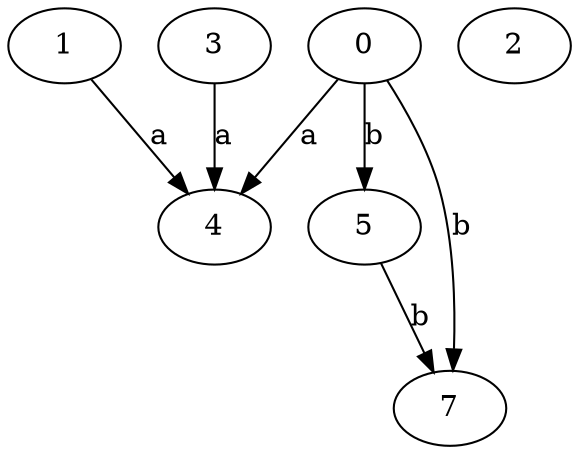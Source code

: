 strict digraph  {
1;
2;
3;
0;
4;
5;
7;
1 -> 4  [label=a];
3 -> 4  [label=a];
0 -> 4  [label=a];
0 -> 5  [label=b];
0 -> 7  [label=b];
5 -> 7  [label=b];
}
